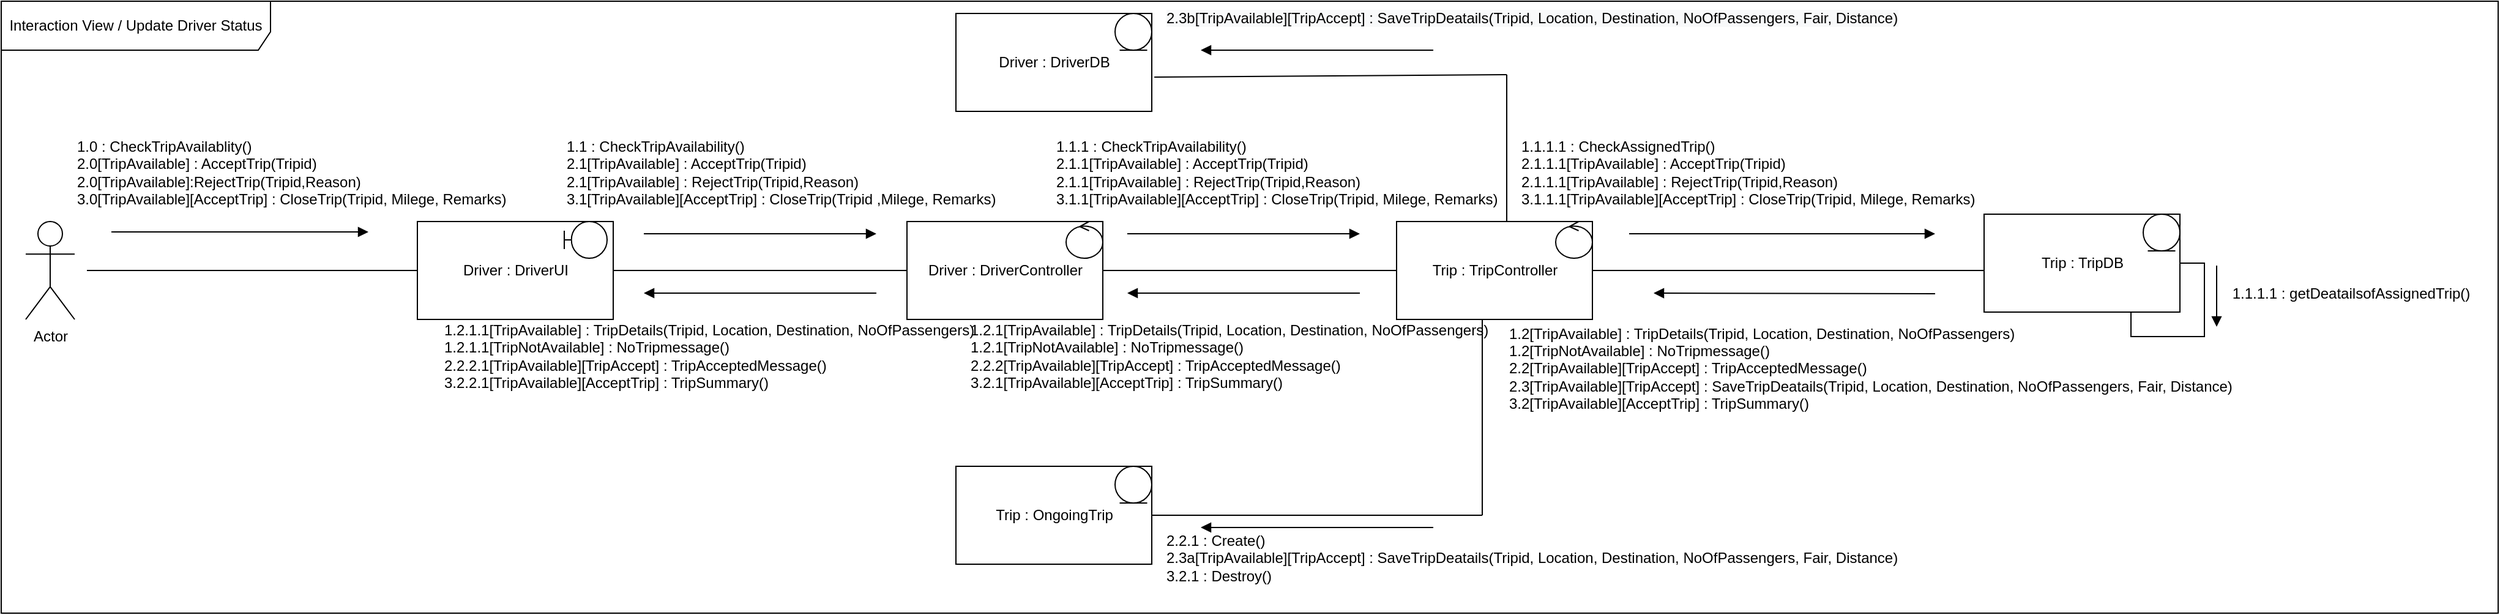 <mxfile version="20.3.0" type="device"><diagram id="2LIQDCorehG5gRfuVCqy" name="Page-1"><mxGraphModel dx="1718" dy="553" grid="1" gridSize="10" guides="1" tooltips="1" connect="1" arrows="1" fold="1" page="1" pageScale="1" pageWidth="850" pageHeight="1100" math="0" shadow="0"><root><mxCell id="0"/><mxCell id="1" parent="0"/><mxCell id="uuJs43CW3AzeS64LwKmK-7" style="edgeStyle=orthogonalEdgeStyle;rounded=0;orthogonalLoop=1;jettySize=auto;html=1;exitX=1;exitY=0.5;exitDx=0;exitDy=0;entryX=0.75;entryY=0;entryDx=0;entryDy=0;" parent="1" source="EUpGhVUD38VM8UIel8IM-24" target="EUpGhVUD38VM8UIel8IM-24" edge="1"><mxGeometry relative="1" as="geometry"/></mxCell><mxCell id="EUpGhVUD38VM8UIel8IM-1" value="Driver : DriverUI" style="html=1;" parent="1" vertex="1"><mxGeometry x="320" y="280" width="160" height="80" as="geometry"/></mxCell><mxCell id="EUpGhVUD38VM8UIel8IM-2" value="Actor" style="shape=umlActor;verticalLabelPosition=bottom;verticalAlign=top;html=1;" parent="1" vertex="1"><mxGeometry y="280" width="40" height="80" as="geometry"/></mxCell><mxCell id="EUpGhVUD38VM8UIel8IM-3" value="" style="line;strokeWidth=1;fillColor=none;align=left;verticalAlign=middle;spacingTop=-1;spacingLeft=3;spacingRight=3;rotatable=0;labelPosition=right;points=[];portConstraint=eastwest;strokeColor=inherit;" parent="1" vertex="1"><mxGeometry x="50" y="316" width="270" height="8" as="geometry"/></mxCell><mxCell id="EUpGhVUD38VM8UIel8IM-4" value="" style="html=1;verticalAlign=bottom;endArrow=block;rounded=0;" parent="1" edge="1"><mxGeometry x="-0.2" y="20" width="80" relative="1" as="geometry"><mxPoint x="70" y="288.5" as="sourcePoint"/><mxPoint x="280" y="288.5" as="targetPoint"/><mxPoint as="offset"/></mxGeometry></mxCell><mxCell id="EUpGhVUD38VM8UIel8IM-5" value="1.0 : CheckTripAvailablity()&lt;br&gt;2.0[TripAvailable] : AcceptTrip(Tripid)&lt;br&gt;2.0[TripAvailable]:RejectTrip(Tripid,Reason)&lt;br&gt;3.0[TripAvailable][AcceptTrip] : CloseTrip(Tripid, Milege, Remarks)" style="text;html=1;strokeColor=none;fillColor=none;align=left;verticalAlign=middle;whiteSpace=wrap;rounded=0;" parent="1" vertex="1"><mxGeometry x="40" y="210" width="360" height="60" as="geometry"/></mxCell><mxCell id="EUpGhVUD38VM8UIel8IM-6" value="Driver : DriverController" style="html=1;" parent="1" vertex="1"><mxGeometry x="720" y="280" width="160" height="80" as="geometry"/></mxCell><mxCell id="EUpGhVUD38VM8UIel8IM-7" value="" style="line;strokeWidth=1;fillColor=none;align=left;verticalAlign=middle;spacingTop=-1;spacingLeft=3;spacingRight=3;rotatable=0;labelPosition=right;points=[];portConstraint=eastwest;strokeColor=inherit;" parent="1" vertex="1"><mxGeometry x="480" y="316" width="240" height="8" as="geometry"/></mxCell><mxCell id="EUpGhVUD38VM8UIel8IM-10" value="" style="html=1;verticalAlign=bottom;endArrow=block;rounded=0;" parent="1" edge="1"><mxGeometry x="-0.053" y="40" width="80" relative="1" as="geometry"><mxPoint x="505" y="290" as="sourcePoint"/><mxPoint x="695" y="290" as="targetPoint"/><mxPoint as="offset"/></mxGeometry></mxCell><mxCell id="EUpGhVUD38VM8UIel8IM-11" value="1.1 : CheckTripAvailability()&lt;br&gt;2.1[TripAvailable] : AcceptTrip(Tripid)&lt;br&gt;2.1[TripAvailable] : RejectTrip(Tripid,Reason)&lt;br&gt;3.1[TripAvailable][AcceptTrip] : CloseTrip(Tripid ,Milege, Remarks)" style="text;html=1;strokeColor=none;fillColor=none;align=left;verticalAlign=middle;whiteSpace=wrap;rounded=0;" parent="1" vertex="1"><mxGeometry x="440" y="210" width="380" height="60" as="geometry"/></mxCell><mxCell id="EUpGhVUD38VM8UIel8IM-12" value="" style="line;strokeWidth=1;fillColor=none;align=left;verticalAlign=middle;spacingTop=-1;spacingLeft=3;spacingRight=3;rotatable=0;labelPosition=right;points=[];portConstraint=eastwest;strokeColor=inherit;" parent="1" vertex="1"><mxGeometry x="880" y="316" width="240" height="8" as="geometry"/></mxCell><mxCell id="EUpGhVUD38VM8UIel8IM-13" value="" style="html=1;verticalAlign=bottom;endArrow=block;rounded=0;" parent="1" edge="1"><mxGeometry x="-0.053" y="40" width="80" relative="1" as="geometry"><mxPoint x="900" y="290" as="sourcePoint"/><mxPoint x="1090" y="290" as="targetPoint"/><mxPoint as="offset"/></mxGeometry></mxCell><mxCell id="EUpGhVUD38VM8UIel8IM-14" value="Trip : TripController" style="html=1;" parent="1" vertex="1"><mxGeometry x="1120" y="280" width="160" height="80" as="geometry"/></mxCell><mxCell id="EUpGhVUD38VM8UIel8IM-15" value="1.1.1 : CheckTripAvailability()&lt;br&gt;2.1.1[TripAvailable] : AcceptTrip(Tripid)&lt;br&gt;2.1.1[TripAvailable] : RejectTrip(Tripid,Reason)&lt;br&gt;3.1.1[TripAvailable][AcceptTrip] : CloseTrip(Tripid, Milege, Remarks)" style="text;html=1;strokeColor=none;fillColor=none;align=left;verticalAlign=middle;whiteSpace=wrap;rounded=0;" parent="1" vertex="1"><mxGeometry x="840" y="210" width="370" height="60" as="geometry"/></mxCell><mxCell id="EUpGhVUD38VM8UIel8IM-22" value="" style="line;strokeWidth=1;fillColor=none;align=left;verticalAlign=middle;spacingTop=-1;spacingLeft=3;spacingRight=3;rotatable=0;labelPosition=right;points=[];portConstraint=eastwest;strokeColor=inherit;" parent="1" vertex="1"><mxGeometry x="1280" y="316" width="320" height="8" as="geometry"/></mxCell><mxCell id="EUpGhVUD38VM8UIel8IM-23" value="" style="html=1;verticalAlign=bottom;endArrow=block;rounded=0;" parent="1" edge="1"><mxGeometry x="-0.053" y="40" width="80" relative="1" as="geometry"><mxPoint x="1310" y="290" as="sourcePoint"/><mxPoint x="1560" y="290" as="targetPoint"/><mxPoint as="offset"/></mxGeometry></mxCell><mxCell id="EUpGhVUD38VM8UIel8IM-24" value="Trip : TripDB" style="html=1;" parent="1" vertex="1"><mxGeometry x="1600" y="274" width="160" height="80" as="geometry"/></mxCell><mxCell id="EUpGhVUD38VM8UIel8IM-25" value="" style="shape=umlBoundary;whiteSpace=wrap;html=1;" parent="1" vertex="1"><mxGeometry x="440" y="280" width="35" height="30" as="geometry"/></mxCell><mxCell id="EUpGhVUD38VM8UIel8IM-26" value="" style="ellipse;shape=umlControl;whiteSpace=wrap;html=1;" parent="1" vertex="1"><mxGeometry x="850" y="280" width="30" height="30" as="geometry"/></mxCell><mxCell id="EUpGhVUD38VM8UIel8IM-28" value="1.1.1.1 : CheckAssignedTrip()&lt;br&gt;2.1.1.1[TripAvailable] : AcceptTrip(Tripid)&lt;br&gt;2.1.1.1[TripAvailable] : RejectTrip(Tripid,Reason)&lt;br&gt;3.1.1.1[TripAvailable][AcceptTrip] : CloseTrip(Tripid, Milege, Remarks)" style="text;html=1;strokeColor=none;fillColor=none;align=left;verticalAlign=middle;whiteSpace=wrap;rounded=0;" parent="1" vertex="1"><mxGeometry x="1220" y="210" width="380" height="60" as="geometry"/></mxCell><mxCell id="uuJs43CW3AzeS64LwKmK-8" value="" style="ellipse;shape=umlControl;whiteSpace=wrap;html=1;" parent="1" vertex="1"><mxGeometry x="1250" y="280" width="30" height="30" as="geometry"/></mxCell><mxCell id="uuJs43CW3AzeS64LwKmK-9" value="" style="ellipse;shape=umlEntity;whiteSpace=wrap;html=1;" parent="1" vertex="1"><mxGeometry x="1730" y="274" width="30" height="30" as="geometry"/></mxCell><mxCell id="uuJs43CW3AzeS64LwKmK-10" value="" style="html=1;verticalAlign=bottom;endArrow=block;rounded=0;" parent="1" edge="1"><mxGeometry x="-0.053" y="40" width="80" relative="1" as="geometry"><mxPoint x="1790" y="316" as="sourcePoint"/><mxPoint x="1790" y="366" as="targetPoint"/><mxPoint as="offset"/></mxGeometry></mxCell><mxCell id="uuJs43CW3AzeS64LwKmK-11" value="1.1.1.1 : getDeatailsofAssignedTrip()" style="text;html=1;strokeColor=none;fillColor=none;align=center;verticalAlign=middle;whiteSpace=wrap;rounded=0;" parent="1" vertex="1"><mxGeometry x="1800" y="324" width="200" height="30" as="geometry"/></mxCell><mxCell id="uuJs43CW3AzeS64LwKmK-12" value="" style="html=1;verticalAlign=bottom;endArrow=block;rounded=0;" parent="1" edge="1"><mxGeometry x="-0.053" y="40" width="80" relative="1" as="geometry"><mxPoint x="1560" y="339" as="sourcePoint"/><mxPoint x="1330" y="338.5" as="targetPoint"/><mxPoint as="offset"/></mxGeometry></mxCell><mxCell id="uuJs43CW3AzeS64LwKmK-13" value="" style="html=1;verticalAlign=bottom;endArrow=block;rounded=0;" parent="1" edge="1"><mxGeometry x="-0.053" y="40" width="80" relative="1" as="geometry"><mxPoint x="1090" y="338.5" as="sourcePoint"/><mxPoint x="900" y="338.5" as="targetPoint"/><mxPoint as="offset"/></mxGeometry></mxCell><mxCell id="uuJs43CW3AzeS64LwKmK-14" value="" style="html=1;verticalAlign=bottom;endArrow=block;rounded=0;" parent="1" edge="1"><mxGeometry x="-0.053" y="40" width="80" relative="1" as="geometry"><mxPoint x="695" y="338.5" as="sourcePoint"/><mxPoint x="505" y="338.5" as="targetPoint"/><mxPoint as="offset"/></mxGeometry></mxCell><mxCell id="uuJs43CW3AzeS64LwKmK-16" value="1.2[TripAvailable] : TripDetails(Tripid, Location, Destination, NoOfPassengers)&lt;br&gt;1.2[TripNotAvailable] : NoTripmessage()&lt;br&gt;2.2[TripAvailable][TripAccept] : TripAcceptedMessage()&lt;br&gt;2.3[TripAvailable][TripAccept] : SaveTripDeatails(Tripid, Location, Destination, NoOfPassengers, Fair, Distance)&lt;br&gt;3.2[TripAvailable][AcceptTrip] : TripSummary()" style="text;html=1;strokeColor=none;fillColor=none;align=left;verticalAlign=middle;whiteSpace=wrap;rounded=0;" parent="1" vertex="1"><mxGeometry x="1210" y="370" width="670" height="60" as="geometry"/></mxCell><mxCell id="uuJs43CW3AzeS64LwKmK-23" value="" style="endArrow=none;html=1;rounded=0;" parent="1" edge="1"><mxGeometry width="50" height="50" relative="1" as="geometry"><mxPoint x="1190" y="520" as="sourcePoint"/><mxPoint x="1190" y="360" as="targetPoint"/></mxGeometry></mxCell><mxCell id="uuJs43CW3AzeS64LwKmK-24" value="" style="endArrow=none;html=1;rounded=0;" parent="1" edge="1"><mxGeometry width="50" height="50" relative="1" as="geometry"><mxPoint x="920" y="520" as="sourcePoint"/><mxPoint x="1190" y="520" as="targetPoint"/></mxGeometry></mxCell><mxCell id="uuJs43CW3AzeS64LwKmK-26" value="Trip : OngoingTrip" style="html=1;" parent="1" vertex="1"><mxGeometry x="760" y="480" width="160" height="80" as="geometry"/></mxCell><mxCell id="uuJs43CW3AzeS64LwKmK-27" value="" style="ellipse;shape=umlEntity;whiteSpace=wrap;html=1;" parent="1" vertex="1"><mxGeometry x="890" y="480" width="30" height="30" as="geometry"/></mxCell><mxCell id="uuJs43CW3AzeS64LwKmK-29" value="" style="endArrow=none;html=1;rounded=0;" parent="1" edge="1"><mxGeometry width="50" height="50" relative="1" as="geometry"><mxPoint x="1210" y="280" as="sourcePoint"/><mxPoint x="1210" y="160" as="targetPoint"/></mxGeometry></mxCell><mxCell id="uuJs43CW3AzeS64LwKmK-30" value="" style="endArrow=none;html=1;rounded=0;exitX=1.013;exitY=0.65;exitDx=0;exitDy=0;exitPerimeter=0;" parent="1" source="uuJs43CW3AzeS64LwKmK-31" edge="1"><mxGeometry width="50" height="50" relative="1" as="geometry"><mxPoint x="1090" y="160" as="sourcePoint"/><mxPoint x="1210" y="160" as="targetPoint"/></mxGeometry></mxCell><mxCell id="uuJs43CW3AzeS64LwKmK-31" value="Driver : DriverDB" style="html=1;" parent="1" vertex="1"><mxGeometry x="760" y="110" width="160" height="80" as="geometry"/></mxCell><mxCell id="uuJs43CW3AzeS64LwKmK-32" value="" style="ellipse;shape=umlEntity;whiteSpace=wrap;html=1;" parent="1" vertex="1"><mxGeometry x="890" y="110" width="30" height="30" as="geometry"/></mxCell><mxCell id="uuJs43CW3AzeS64LwKmK-33" value="" style="html=1;verticalAlign=bottom;endArrow=block;rounded=0;" parent="1" edge="1"><mxGeometry x="-0.053" y="40" width="80" relative="1" as="geometry"><mxPoint x="1150" y="530" as="sourcePoint"/><mxPoint x="960" y="530" as="targetPoint"/><mxPoint as="offset"/></mxGeometry></mxCell><mxCell id="uuJs43CW3AzeS64LwKmK-34" value="2.2.1 : Create()&lt;br&gt;2.3a[TripAvailable][TripAccept] : SaveTripDeatails(Tripid, Location, Destination, NoOfPassengers, Fair, Distance)&lt;br&gt;3.2.1 : Destroy()" style="text;html=1;strokeColor=none;fillColor=none;align=left;verticalAlign=middle;whiteSpace=wrap;rounded=0;" parent="1" vertex="1"><mxGeometry x="930" y="540" width="641" height="30" as="geometry"/></mxCell><mxCell id="uuJs43CW3AzeS64LwKmK-35" value="&lt;span style=&quot;color: rgb(0, 0, 0); font-family: Helvetica; font-size: 12px; font-style: normal; font-variant-ligatures: normal; font-variant-caps: normal; font-weight: 400; letter-spacing: normal; orphans: 2; text-align: left; text-indent: 0px; text-transform: none; widows: 2; word-spacing: 0px; -webkit-text-stroke-width: 0px; background-color: rgb(248, 249, 250); text-decoration-thickness: initial; text-decoration-style: initial; text-decoration-color: initial; float: none; display: inline !important;&quot;&gt;2.3b[TripAvailable][TripAccept] : SaveTripDeatails(Tripid, Location, Destination, NoOfPassengers, Fair, Distance)&lt;/span&gt;" style="text;whiteSpace=wrap;html=1;" parent="1" vertex="1"><mxGeometry x="930" y="100" width="610" height="50" as="geometry"/></mxCell><mxCell id="uuJs43CW3AzeS64LwKmK-36" value="" style="html=1;verticalAlign=bottom;endArrow=block;rounded=0;" parent="1" edge="1"><mxGeometry x="-0.053" y="40" width="80" relative="1" as="geometry"><mxPoint x="1150" y="140" as="sourcePoint"/><mxPoint x="960" y="140" as="targetPoint"/><mxPoint as="offset"/></mxGeometry></mxCell><mxCell id="uuJs43CW3AzeS64LwKmK-37" value="1.2.1[TripAvailable] : TripDetails(Tripid, Location, Destination, NoOfPassengers)&lt;br&gt;1.2.1[TripNotAvailable] : NoTripmessage()&lt;br&gt;2.2.2[TripAvailable][TripAccept] : TripAcceptedMessage()&lt;br&gt;3.2.1[TripAvailable][AcceptTrip] : TripSummary()" style="text;html=1;strokeColor=none;fillColor=none;align=left;verticalAlign=middle;whiteSpace=wrap;rounded=0;" parent="1" vertex="1"><mxGeometry x="770" y="360" width="670" height="60" as="geometry"/></mxCell><mxCell id="uuJs43CW3AzeS64LwKmK-38" value="1.2.1.1[TripAvailable] : TripDetails(Tripid, Location, Destination, NoOfPassengers)&lt;br&gt;1.2.1.1[TripNotAvailable] : NoTripmessage()&lt;br&gt;2.2.2.1[TripAvailable][TripAccept] : TripAcceptedMessage()&lt;br&gt;3.2.2.1[TripAvailable][AcceptTrip] : TripSummary()" style="text;html=1;strokeColor=none;fillColor=none;align=left;verticalAlign=middle;whiteSpace=wrap;rounded=0;" parent="1" vertex="1"><mxGeometry x="340" y="360" width="670" height="60" as="geometry"/></mxCell><mxCell id="uuJs43CW3AzeS64LwKmK-39" value="Interaction View / Update Driver Status" style="shape=umlFrame;whiteSpace=wrap;html=1;width=220;height=40;" parent="1" vertex="1"><mxGeometry x="-20" y="100" width="2040" height="500" as="geometry"/></mxCell></root></mxGraphModel></diagram></mxfile>